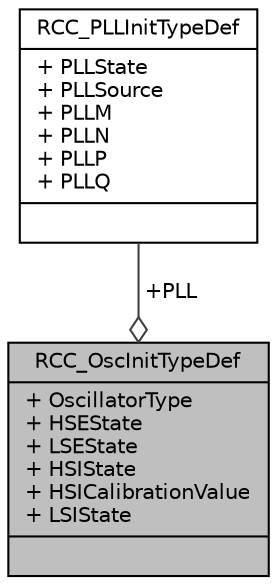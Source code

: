 digraph "RCC_OscInitTypeDef"
{
  edge [fontname="Helvetica",fontsize="10",labelfontname="Helvetica",labelfontsize="10"];
  node [fontname="Helvetica",fontsize="10",shape=record];
  Node1 [label="{RCC_OscInitTypeDef\n|+ OscillatorType\l+ HSEState\l+ LSEState\l+ HSIState\l+ HSICalibrationValue\l+ LSIState\l|}",height=0.2,width=0.4,color="black", fillcolor="grey75", style="filled", fontcolor="black"];
  Node2 -> Node1 [color="grey25",fontsize="10",style="solid",label=" +PLL" ,arrowhead="odiamond",fontname="Helvetica"];
  Node2 [label="{RCC_PLLInitTypeDef\n|+ PLLState\l+ PLLSource\l+ PLLM\l+ PLLN\l+ PLLP\l+ PLLQ\l|}",height=0.2,width=0.4,color="black", fillcolor="white", style="filled",URL="$struct_r_c_c___p_l_l_init_type_def.html",tooltip="RCC PLL configuration structure definition. "];
}
